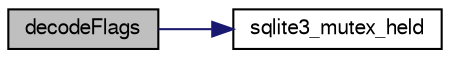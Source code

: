 digraph "decodeFlags"
{
  edge [fontname="FreeSans",fontsize="10",labelfontname="FreeSans",labelfontsize="10"];
  node [fontname="FreeSans",fontsize="10",shape=record];
  rankdir="LR";
  Node85141 [label="decodeFlags",height=0.2,width=0.4,color="black", fillcolor="grey75", style="filled", fontcolor="black"];
  Node85141 -> Node85142 [color="midnightblue",fontsize="10",style="solid",fontname="FreeSans"];
  Node85142 [label="sqlite3_mutex_held",height=0.2,width=0.4,color="black", fillcolor="white", style="filled",URL="$sqlite3_8c.html#acf77da68932b6bc163c5e68547ecc3e7"];
}

